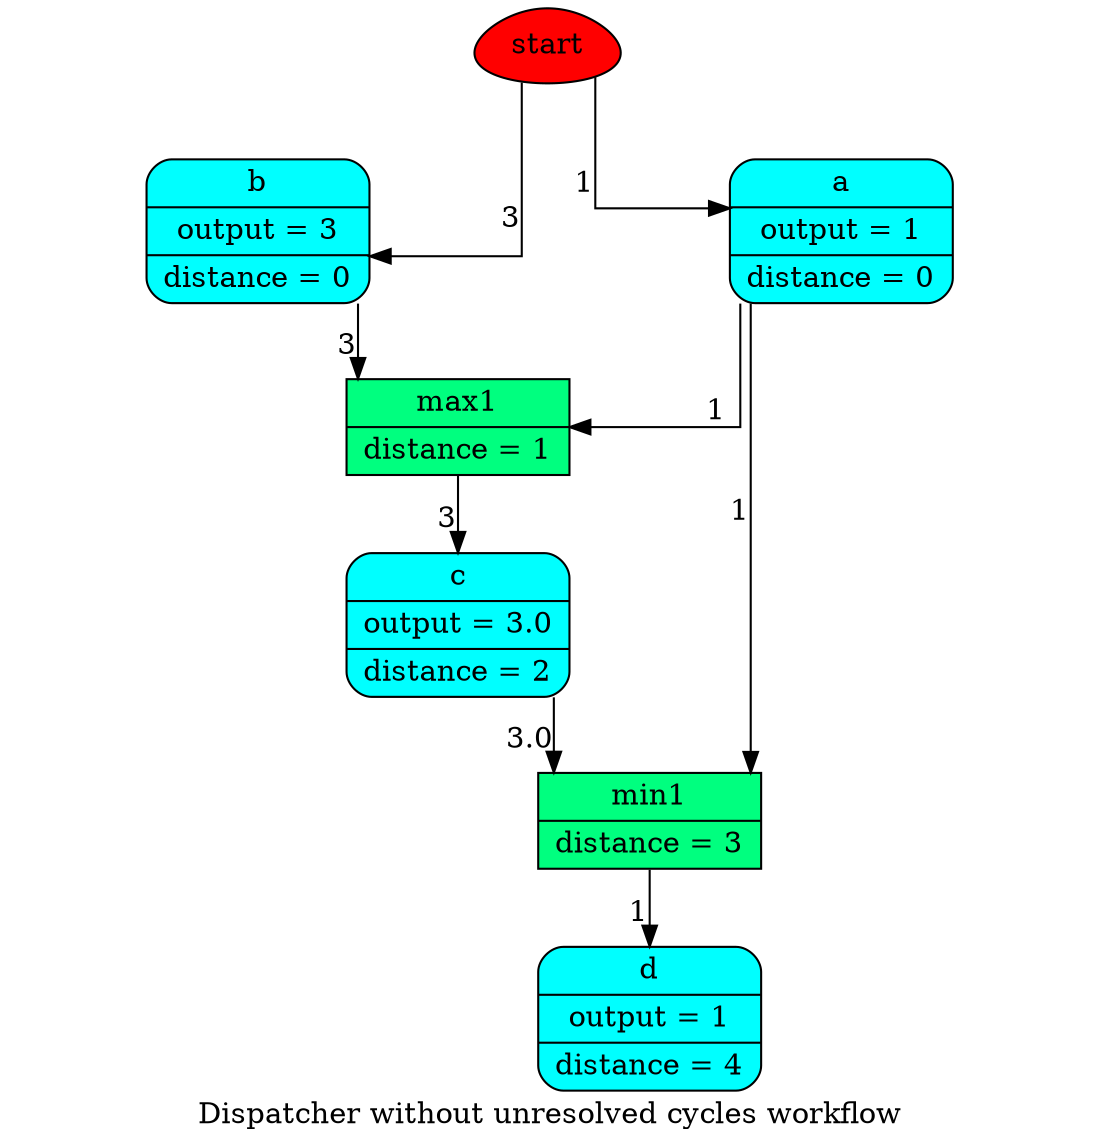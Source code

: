 digraph "Dispatcher without unresolved cycles" {
	graph [ratio=1]
	node [style=filled]
	splines = ortho
	label = "Dispatcher without unresolved cycles workflow"
		"Dispatcher without unresolved cycles_4373696824" [label=start fillcolor=red shape=egg]
		"Dispatcher without unresolved cycles_-427784935824896063" [label="{ b | output = 3 | distance = 0 }" fillcolor=cyan shape=Mrecord]
		"Dispatcher without unresolved cycles_5626300579074633926" [label="{ c | output = 3.0 | distance = 2 }" fillcolor=cyan shape=Mrecord]
		"Dispatcher without unresolved cycles_2843993974906406982" [label="{ min1 | distance = 3 }" fillcolor=springgreen shape=record]
		"Dispatcher without unresolved cycles_6219786496490120801" [label="{ max1 | distance = 1 }" fillcolor=springgreen shape=record]
		"Dispatcher without unresolved cycles_-3574468403947108869" [label="{ a | output = 1 | distance = 0 }" fillcolor=cyan shape=Mrecord]
		"Dispatcher without unresolved cycles_-6866225254170713515" [label="{ d | output = 1 | distance = 4 }" fillcolor=cyan shape=Mrecord]
			"Dispatcher without unresolved cycles_-427784935824896063" -> "Dispatcher without unresolved cycles_6219786496490120801" [xlabel=3]
			"Dispatcher without unresolved cycles_5626300579074633926" -> "Dispatcher without unresolved cycles_2843993974906406982" [xlabel=3.0]
			"Dispatcher without unresolved cycles_2843993974906406982" -> "Dispatcher without unresolved cycles_-6866225254170713515" [xlabel=1]
			"Dispatcher without unresolved cycles_6219786496490120801" -> "Dispatcher without unresolved cycles_5626300579074633926" [xlabel=3]
			"Dispatcher without unresolved cycles_4373696824" -> "Dispatcher without unresolved cycles_-427784935824896063" [xlabel=3]
			"Dispatcher without unresolved cycles_4373696824" -> "Dispatcher without unresolved cycles_-3574468403947108869" [xlabel=1]
			"Dispatcher without unresolved cycles_-3574468403947108869" -> "Dispatcher without unresolved cycles_6219786496490120801" [xlabel=1]
			"Dispatcher without unresolved cycles_-3574468403947108869" -> "Dispatcher without unresolved cycles_2843993974906406982" [xlabel=1]
}